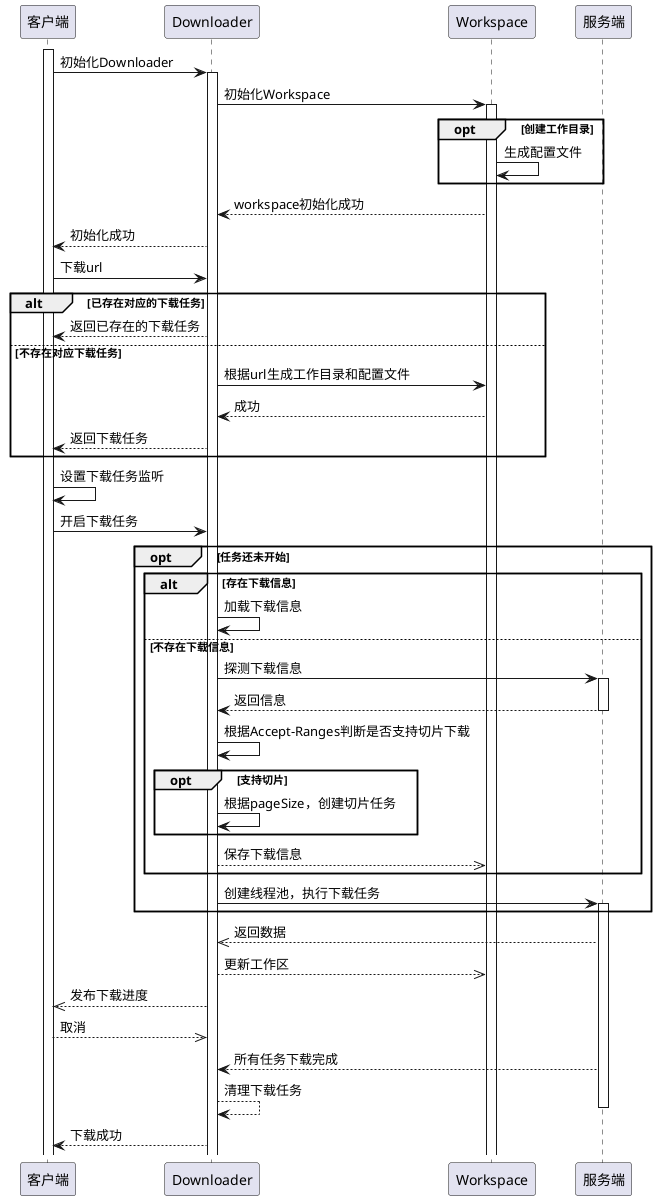 @startuml
participant cl as "客户端"
participant dl as "Downloader"
participant ws as "Workspace"
participant server as "服务端"

activate cl
cl->dl:初始化Downloader
activate dl

dl->ws:初始化Workspace
activate ws
opt 创建工作目录
    ws->ws:生成配置文件
end
ws-->dl:workspace初始化成功
dl-->cl:初始化成功
cl->dl:下载url

alt 已存在对应的下载任务
    dl-->cl:返回已存在的下载任务
else 不存在对应下载任务
    dl->ws:根据url生成工作目录和配置文件
    ws-->dl:成功
    dl-->cl:返回下载任务

end


cl->cl:设置下载任务监听
cl->dl:开启下载任务

opt 任务还未开始
    alt 存在下载信息
        dl->dl:加载下载信息
    else 不存在下载信息
        dl->server:探测下载信息
        activate server
        server-->dl:返回信息
        deactivate server
        dl->dl:根据Accept-Ranges判断是否支持切片下载
        opt 支持切片
            dl->dl:根据pageSize，创建切片任务
        end
        dl-->>ws:保存下载信息
    end
    dl->server:创建线程池，执行下载任务
    activate server

end
server-->>dl:返回数据
dl-->>ws:更新工作区
dl-->>cl:发布下载进度
cl-->>dl:取消
server-->dl:所有任务下载完成
dl-->dl:清理下载任务
deactivate server
dl-->cl:下载成功
@enduml